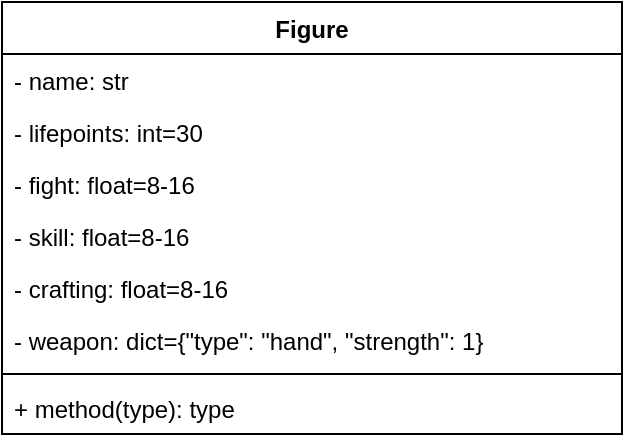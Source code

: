 <mxfile version="20.0.3" type="github">
  <diagram id="C5RBs43oDa-KdzZeNtuy" name="Page-1">
    <mxGraphModel dx="870" dy="612" grid="1" gridSize="10" guides="1" tooltips="1" connect="1" arrows="1" fold="1" page="1" pageScale="1" pageWidth="827" pageHeight="1169" math="0" shadow="0">
      <root>
        <mxCell id="WIyWlLk6GJQsqaUBKTNV-0" />
        <mxCell id="WIyWlLk6GJQsqaUBKTNV-1" parent="WIyWlLk6GJQsqaUBKTNV-0" />
        <mxCell id="zB7IybjigIYkWdZnADIa-0" value="Figure" style="swimlane;fontStyle=1;align=center;verticalAlign=top;childLayout=stackLayout;horizontal=1;startSize=26;horizontalStack=0;resizeParent=1;resizeParentMax=0;resizeLast=0;collapsible=1;marginBottom=0;" vertex="1" parent="WIyWlLk6GJQsqaUBKTNV-1">
          <mxGeometry x="170" y="270" width="310" height="216" as="geometry" />
        </mxCell>
        <mxCell id="zB7IybjigIYkWdZnADIa-1" value="- name: str" style="text;strokeColor=none;fillColor=none;align=left;verticalAlign=top;spacingLeft=4;spacingRight=4;overflow=hidden;rotatable=0;points=[[0,0.5],[1,0.5]];portConstraint=eastwest;" vertex="1" parent="zB7IybjigIYkWdZnADIa-0">
          <mxGeometry y="26" width="310" height="26" as="geometry" />
        </mxCell>
        <mxCell id="zB7IybjigIYkWdZnADIa-4" value="- lifepoints: int=30" style="text;strokeColor=none;fillColor=none;align=left;verticalAlign=top;spacingLeft=4;spacingRight=4;overflow=hidden;rotatable=0;points=[[0,0.5],[1,0.5]];portConstraint=eastwest;" vertex="1" parent="zB7IybjigIYkWdZnADIa-0">
          <mxGeometry y="52" width="310" height="26" as="geometry" />
        </mxCell>
        <mxCell id="zB7IybjigIYkWdZnADIa-5" value="- fight: float=8-16" style="text;strokeColor=none;fillColor=none;align=left;verticalAlign=top;spacingLeft=4;spacingRight=4;overflow=hidden;rotatable=0;points=[[0,0.5],[1,0.5]];portConstraint=eastwest;" vertex="1" parent="zB7IybjigIYkWdZnADIa-0">
          <mxGeometry y="78" width="310" height="26" as="geometry" />
        </mxCell>
        <mxCell id="zB7IybjigIYkWdZnADIa-6" value="- skill: float=8-16" style="text;strokeColor=none;fillColor=none;align=left;verticalAlign=top;spacingLeft=4;spacingRight=4;overflow=hidden;rotatable=0;points=[[0,0.5],[1,0.5]];portConstraint=eastwest;" vertex="1" parent="zB7IybjigIYkWdZnADIa-0">
          <mxGeometry y="104" width="310" height="26" as="geometry" />
        </mxCell>
        <mxCell id="zB7IybjigIYkWdZnADIa-7" value="- crafting: float=8-16" style="text;strokeColor=none;fillColor=none;align=left;verticalAlign=top;spacingLeft=4;spacingRight=4;overflow=hidden;rotatable=0;points=[[0,0.5],[1,0.5]];portConstraint=eastwest;" vertex="1" parent="zB7IybjigIYkWdZnADIa-0">
          <mxGeometry y="130" width="310" height="26" as="geometry" />
        </mxCell>
        <mxCell id="zB7IybjigIYkWdZnADIa-8" value="- weapon: dict={&quot;type&quot;: &quot;hand&quot;, &quot;strength&quot;: 1}" style="text;strokeColor=none;fillColor=none;align=left;verticalAlign=top;spacingLeft=4;spacingRight=4;overflow=hidden;rotatable=0;points=[[0,0.5],[1,0.5]];portConstraint=eastwest;" vertex="1" parent="zB7IybjigIYkWdZnADIa-0">
          <mxGeometry y="156" width="310" height="26" as="geometry" />
        </mxCell>
        <mxCell id="zB7IybjigIYkWdZnADIa-2" value="" style="line;strokeWidth=1;fillColor=none;align=left;verticalAlign=middle;spacingTop=-1;spacingLeft=3;spacingRight=3;rotatable=0;labelPosition=right;points=[];portConstraint=eastwest;" vertex="1" parent="zB7IybjigIYkWdZnADIa-0">
          <mxGeometry y="182" width="310" height="8" as="geometry" />
        </mxCell>
        <mxCell id="zB7IybjigIYkWdZnADIa-3" value="+ method(type): type" style="text;strokeColor=none;fillColor=none;align=left;verticalAlign=top;spacingLeft=4;spacingRight=4;overflow=hidden;rotatable=0;points=[[0,0.5],[1,0.5]];portConstraint=eastwest;" vertex="1" parent="zB7IybjigIYkWdZnADIa-0">
          <mxGeometry y="190" width="310" height="26" as="geometry" />
        </mxCell>
      </root>
    </mxGraphModel>
  </diagram>
</mxfile>
